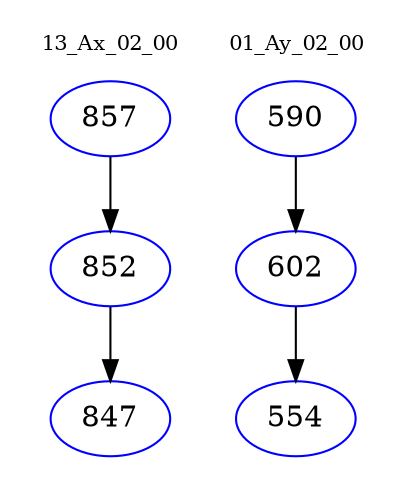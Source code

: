 digraph{
subgraph cluster_0 {
color = white
label = "13_Ax_02_00";
fontsize=10;
T0_857 [label="857", color="blue"]
T0_857 -> T0_852 [color="black"]
T0_852 [label="852", color="blue"]
T0_852 -> T0_847 [color="black"]
T0_847 [label="847", color="blue"]
}
subgraph cluster_1 {
color = white
label = "01_Ay_02_00";
fontsize=10;
T1_590 [label="590", color="blue"]
T1_590 -> T1_602 [color="black"]
T1_602 [label="602", color="blue"]
T1_602 -> T1_554 [color="black"]
T1_554 [label="554", color="blue"]
}
}
